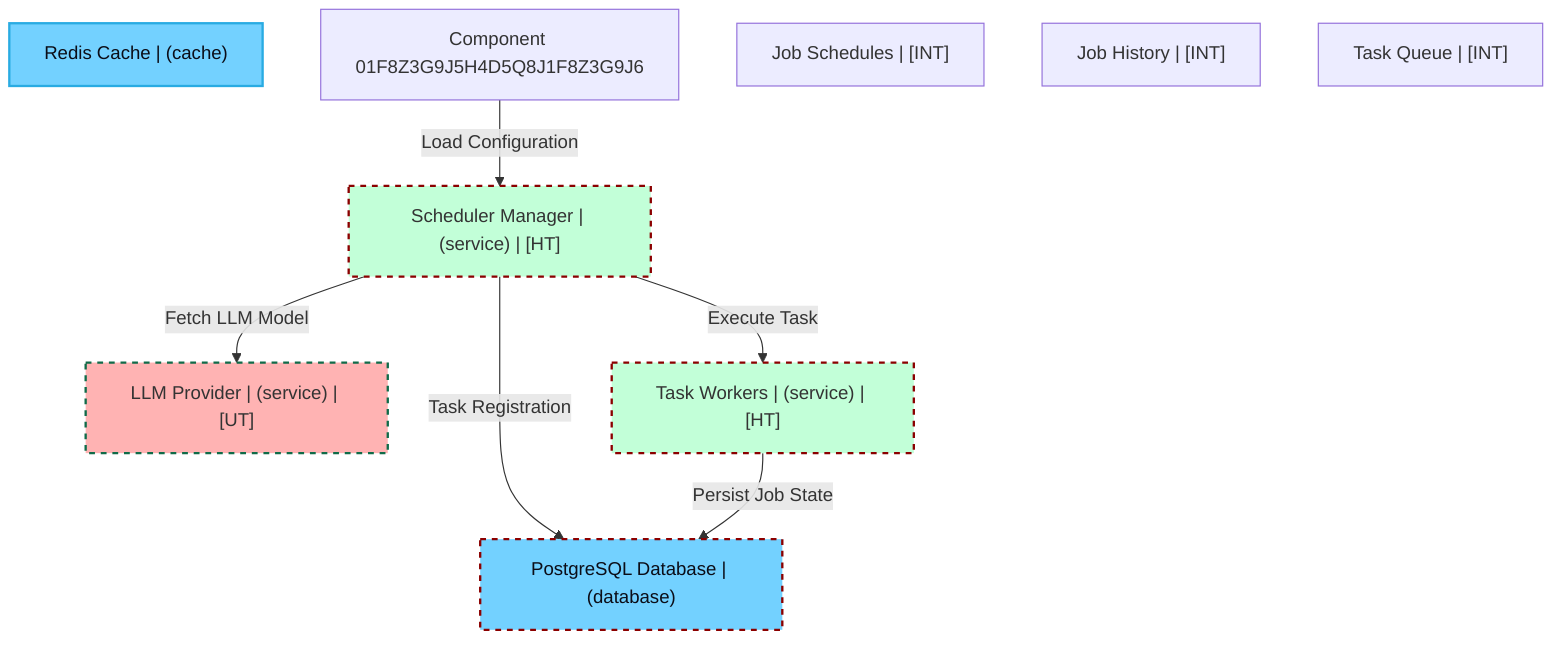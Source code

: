 graph TB
  node_01F8Z3G9J5H4D5Q8J1F8Z3G9K4["LLM Provider | (service) | [UT]"]:::untrusted
  node_01F8Z3G9J5H4D5Q8J1F8Z3G9K0["Scheduler Manager | (service) | [HT]"]:::highTrust
  node_01F8Z3G9J5H4D5Q8J1F8Z3G9K1["Task Workers | (service) | [HT]"]:::highTrust
  node_01F8Z3G9J5H4D5Q8J1F8Z3G9K2["PostgreSQL Database | (database)"]:::dataStore
  node_01F8Z3G9J5H4D5Q8J1F8Z3G9K3["Redis Cache | (cache)"]:::dataStore
  node_01F8Z3G9J5H4D5Q8J1F8Z3G9J6["Component 01F8Z3G9J5H4D5Q8J1F8Z3G9J6"]:::process,untrusted
  node_01F8Z3G9J5H4D5Q8J1F8Z3G9J7["Job Schedules | [INT]"]:::dataAsset,internal
  node_01F8Z3G9J5H4D5Q8J1F8Z3G9J8["Job History | [INT]"]:::dataAsset,internal
  node_01F8Z3G9J5H4D5Q8J1F8Z3G9J9["Task Queue | [INT]"]:::dataAsset,internal

  node_01F8Z3G9J5H4D5Q8J1F8Z3G9J6 -->|Load Configuration| node_01F8Z3G9J5H4D5Q8J1F8Z3G9K0:::unencryptedFlow
  node_01F8Z3G9J5H4D5Q8J1F8Z3G9K0 -->|Task Registration| node_01F8Z3G9J5H4D5Q8J1F8Z3G9K2:::unencryptedFlow
  node_01F8Z3G9J5H4D5Q8J1F8Z3G9K0 -->|Execute Task| node_01F8Z3G9J5H4D5Q8J1F8Z3G9K1:::unencryptedFlow
  node_01F8Z3G9J5H4D5Q8J1F8Z3G9K1 -->|Persist Job State| node_01F8Z3G9J5H4D5Q8J1F8Z3G9K2:::unencryptedFlow
  node_01F8Z3G9J5H4D5Q8J1F8Z3G9K0 -->|Fetch LLM Model| node_01F8Z3G9J5H4D5Q8J1F8Z3G9K4:::encryptedFlow

  classDef externalEntity fill:#FFB3B3,stroke:#8B0000,stroke-width:2px,color:#0B0D17
  classDef process fill:#C2FFD8,stroke:#106B49,stroke-width:2px,color:#0B0D17
  classDef dataStore fill:#73d1ff,stroke:#29ABE2,stroke-width:2px,color:#0B0D17
  classDef dataAsset fill:#ffa1ad,stroke:#A259FF,stroke-width:2px,color:#0B0D17
  classDef untrusted fill:#FFB3B3,stroke:#8B0000,stroke-width:3px,stroke-dasharray:5 5
  classDef lowTrust fill:#f77c63,stroke:#f77c63,stroke-width:2px,stroke-dasharray:3 3
  classDef mediumTrust fill:#FFF2B3,stroke:#7A6300,stroke-width:2px
  classDef highTrust fill:#C2FFD8,stroke:#106B49,stroke-width:2px
  classDef veryHighTrust fill:#36FF8F,stroke:#36FF8F,stroke-width:3px
  classDef public fill:#C2FFD8,stroke:#106B49,stroke-width:1px
  classDef internal fill:#FFF2B3,stroke:#7A6300,stroke-width:1px
  classDef confidential fill:#FFB3B3,stroke:#8B0000,stroke-width:2px
  classDef restricted fill:#8B0000,stroke:#8B0000,stroke-width:3px
  classDef pii fill:#ffa1ad,stroke:#A259FF,stroke-width:2px
  classDef pci fill:#8B0000,stroke:#8B0000,stroke-width:3px
  classDef phi fill:#ffa1ad,stroke:#A259FF,stroke-width:3px
  classDef encryptedFlow stroke:#106B49,stroke-width:2px
  classDef unencryptedFlow stroke:#8B0000,stroke-width:2px,stroke-dasharray:5 5
  classDef authenticatedFlow stroke:#29ABE2,stroke-width:2px
  classDef trustBoundary fill:transparent,stroke:#2E3440,stroke-width:3px,stroke-dasharray:10 5